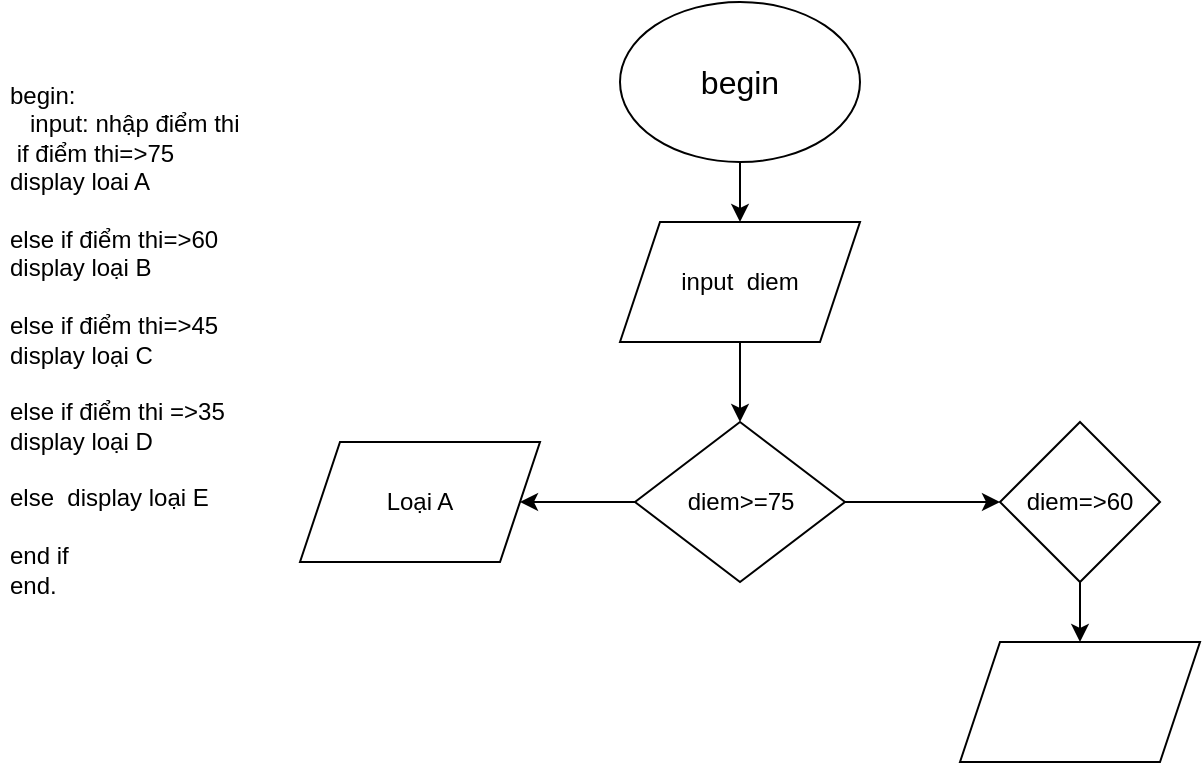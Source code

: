 <mxfile version="21.0.8" type="device"><diagram name="Trang-1" id="P1vDOeYTcXCaDcEwYGmZ"><mxGraphModel dx="819" dy="415" grid="1" gridSize="10" guides="1" tooltips="1" connect="1" arrows="1" fold="1" page="1" pageScale="1" pageWidth="827" pageHeight="1169" math="0" shadow="0"><root><mxCell id="0"/><mxCell id="1" parent="0"/><mxCell id="viZoItdDImjr7mTj2-gV-3" style="edgeStyle=orthogonalEdgeStyle;rounded=0;orthogonalLoop=1;jettySize=auto;html=1;exitX=0.5;exitY=1;exitDx=0;exitDy=0;" edge="1" parent="1" source="viZoItdDImjr7mTj2-gV-1" target="viZoItdDImjr7mTj2-gV-2"><mxGeometry relative="1" as="geometry"/></mxCell><mxCell id="viZoItdDImjr7mTj2-gV-1" value="&lt;font size=&quot;3&quot;&gt;begin&lt;/font&gt;" style="ellipse;whiteSpace=wrap;html=1;" vertex="1" parent="1"><mxGeometry x="590" y="50" width="120" height="80" as="geometry"/></mxCell><mxCell id="viZoItdDImjr7mTj2-gV-5" style="edgeStyle=orthogonalEdgeStyle;rounded=0;orthogonalLoop=1;jettySize=auto;html=1;" edge="1" parent="1" source="viZoItdDImjr7mTj2-gV-2" target="viZoItdDImjr7mTj2-gV-4"><mxGeometry relative="1" as="geometry"/></mxCell><mxCell id="viZoItdDImjr7mTj2-gV-2" value="input&amp;nbsp; diem" style="shape=parallelogram;perimeter=parallelogramPerimeter;whiteSpace=wrap;html=1;fixedSize=1;" vertex="1" parent="1"><mxGeometry x="590" y="160" width="120" height="60" as="geometry"/></mxCell><mxCell id="viZoItdDImjr7mTj2-gV-7" style="edgeStyle=orthogonalEdgeStyle;rounded=0;orthogonalLoop=1;jettySize=auto;html=1;exitX=0;exitY=0.5;exitDx=0;exitDy=0;" edge="1" parent="1" source="viZoItdDImjr7mTj2-gV-4" target="viZoItdDImjr7mTj2-gV-6"><mxGeometry relative="1" as="geometry"/></mxCell><mxCell id="viZoItdDImjr7mTj2-gV-10" style="edgeStyle=orthogonalEdgeStyle;rounded=0;orthogonalLoop=1;jettySize=auto;html=1;" edge="1" parent="1" source="viZoItdDImjr7mTj2-gV-12" target="viZoItdDImjr7mTj2-gV-9"><mxGeometry relative="1" as="geometry"/></mxCell><mxCell id="viZoItdDImjr7mTj2-gV-4" value="diem&amp;gt;=75" style="rhombus;whiteSpace=wrap;html=1;" vertex="1" parent="1"><mxGeometry x="597.5" y="260" width="105" height="80" as="geometry"/></mxCell><mxCell id="viZoItdDImjr7mTj2-gV-6" value="Loại A" style="shape=parallelogram;perimeter=parallelogramPerimeter;whiteSpace=wrap;html=1;fixedSize=1;" vertex="1" parent="1"><mxGeometry x="430" y="270" width="120" height="60" as="geometry"/></mxCell><mxCell id="viZoItdDImjr7mTj2-gV-8" value="begin:&lt;br&gt;&amp;nbsp; &amp;nbsp;input: nhập điểm thi&amp;nbsp;&lt;br&gt;&amp;nbsp;if điểm thi=&amp;gt;75&lt;br&gt;display loai A&lt;br&gt;&lt;br&gt;else if điểm thi=&amp;gt;60&lt;br&gt;display loại B&lt;br&gt;&lt;br&gt;else if điểm thi=&amp;gt;45&lt;br&gt;display loại C&lt;br&gt;&lt;br&gt;else if điểm thi =&amp;gt;35&lt;br&gt;display loại D&lt;br&gt;&lt;br&gt;else&amp;nbsp; display loại E&lt;br&gt;&lt;br&gt;end if&lt;br&gt;end.&lt;br&gt;" style="text;html=1;strokeColor=none;fillColor=none;spacing=5;spacingTop=-20;whiteSpace=wrap;overflow=hidden;rounded=0;" vertex="1" parent="1"><mxGeometry x="280" y="100" width="290" height="340" as="geometry"/></mxCell><mxCell id="viZoItdDImjr7mTj2-gV-9" value="" style="shape=parallelogram;perimeter=parallelogramPerimeter;whiteSpace=wrap;html=1;fixedSize=1;" vertex="1" parent="1"><mxGeometry x="760" y="370" width="120" height="60" as="geometry"/></mxCell><mxCell id="viZoItdDImjr7mTj2-gV-11" value="" style="edgeStyle=orthogonalEdgeStyle;rounded=0;orthogonalLoop=1;jettySize=auto;html=1;entryX=0;entryY=0.5;entryDx=0;entryDy=0;" edge="1" parent="1" source="viZoItdDImjr7mTj2-gV-4" target="viZoItdDImjr7mTj2-gV-12"><mxGeometry relative="1" as="geometry"><mxPoint x="690" y="300" as="sourcePoint"/><mxPoint x="780" y="480" as="targetPoint"/></mxGeometry></mxCell><mxCell id="viZoItdDImjr7mTj2-gV-12" value="diem=&amp;gt;60" style="rhombus;whiteSpace=wrap;html=1;" vertex="1" parent="1"><mxGeometry x="780" y="260" width="80" height="80" as="geometry"/></mxCell></root></mxGraphModel></diagram></mxfile>